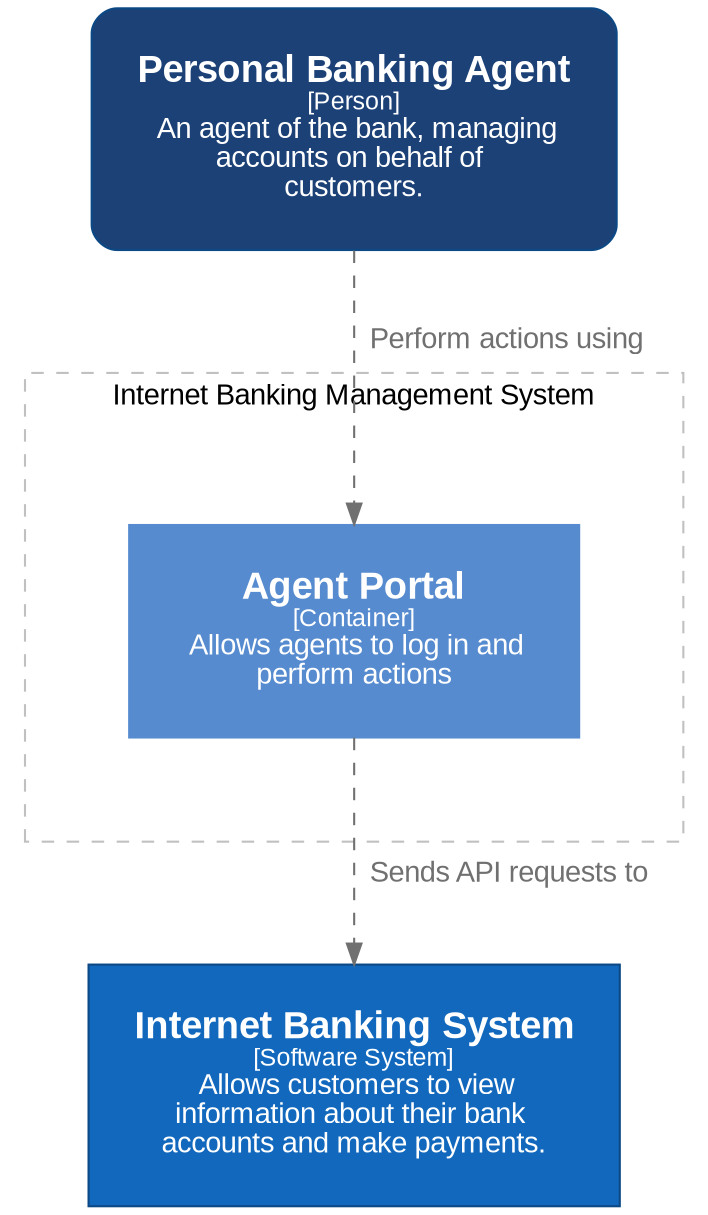 digraph {
    compound=true
    graph [fontname="Arial", rankdir=TB, ranksep=1.0, nodesep=1.0]
    node [fontname="Arial", shape=box, margin="0.3,0.3"]
    edge [fontname="Arial"]

    subgraph cluster_internetBankingManagementSystem {
        label = "Internet Banking Management System"
        style = "dashed"
        color = "grey"
        margin="50,50"
        
        internetBankingAgent__internetBankingManagementSystem__agentPortal [
        id="internetBankingAgent__internetBankingManagementSystem__agentPortal",
        shape="rectangle",
        label=<<font point-size="18"><b>Agent Portal</b></font><br /><font point-size="12">[Container]</font><br /><font point-size="14">  Allows agents to log in and <br />perform actions</font>>,
        style="filled",
        color="#568BCF",
        fillcolor="#568BCF",
        fontcolor="#ffffff"
    ]
        
    }

internetBanking__internetBankingSystem [
        id="internetBanking__internetBankingSystem",
        shape="rectangle",
        label=<<font point-size="18"><b>Internet Banking System</b></font><br /><font point-size="12">[Software System]</font><br /><font point-size="14">  Allows customers to view <br />information about their bank <br />accounts and make payments.</font>>,
        style="filled",
        color="#0b4884",
        fillcolor="#1168bd",
        fontcolor="#ffffff"
    ]
internetBankingAgent__agent [
        id="internetBankingAgent__agent",
        shape="rectangle",
        label=<<font point-size="18"><b>Personal Banking Agent</b></font><br /><font point-size="12">[Person]</font><br /><font point-size="14">  An agent of the bank, managing <br />accounts on behalf of <br />customers.</font>>,
        style="filled,rounded",
        color="#0b4884",
        fillcolor="#1C4177",
        fontcolor="#ffffff"
    ]
internetBankingAgent__internetBankingManagementSystem__agentPortal -> internetBanking__internetBankingSystem [ id="100037", label=<<font point-size="14">  Sends API requests to</font>>, style="dashed", color="#707070", fontcolor="#707070" ]
internetBankingAgent__agent -> internetBankingAgent__internetBankingManagementSystem__agentPortal [ id="100038", label=<<font point-size="14">  Perform actions using</font>>, style="dashed", color="#707070", fontcolor="#707070" ]
     
}